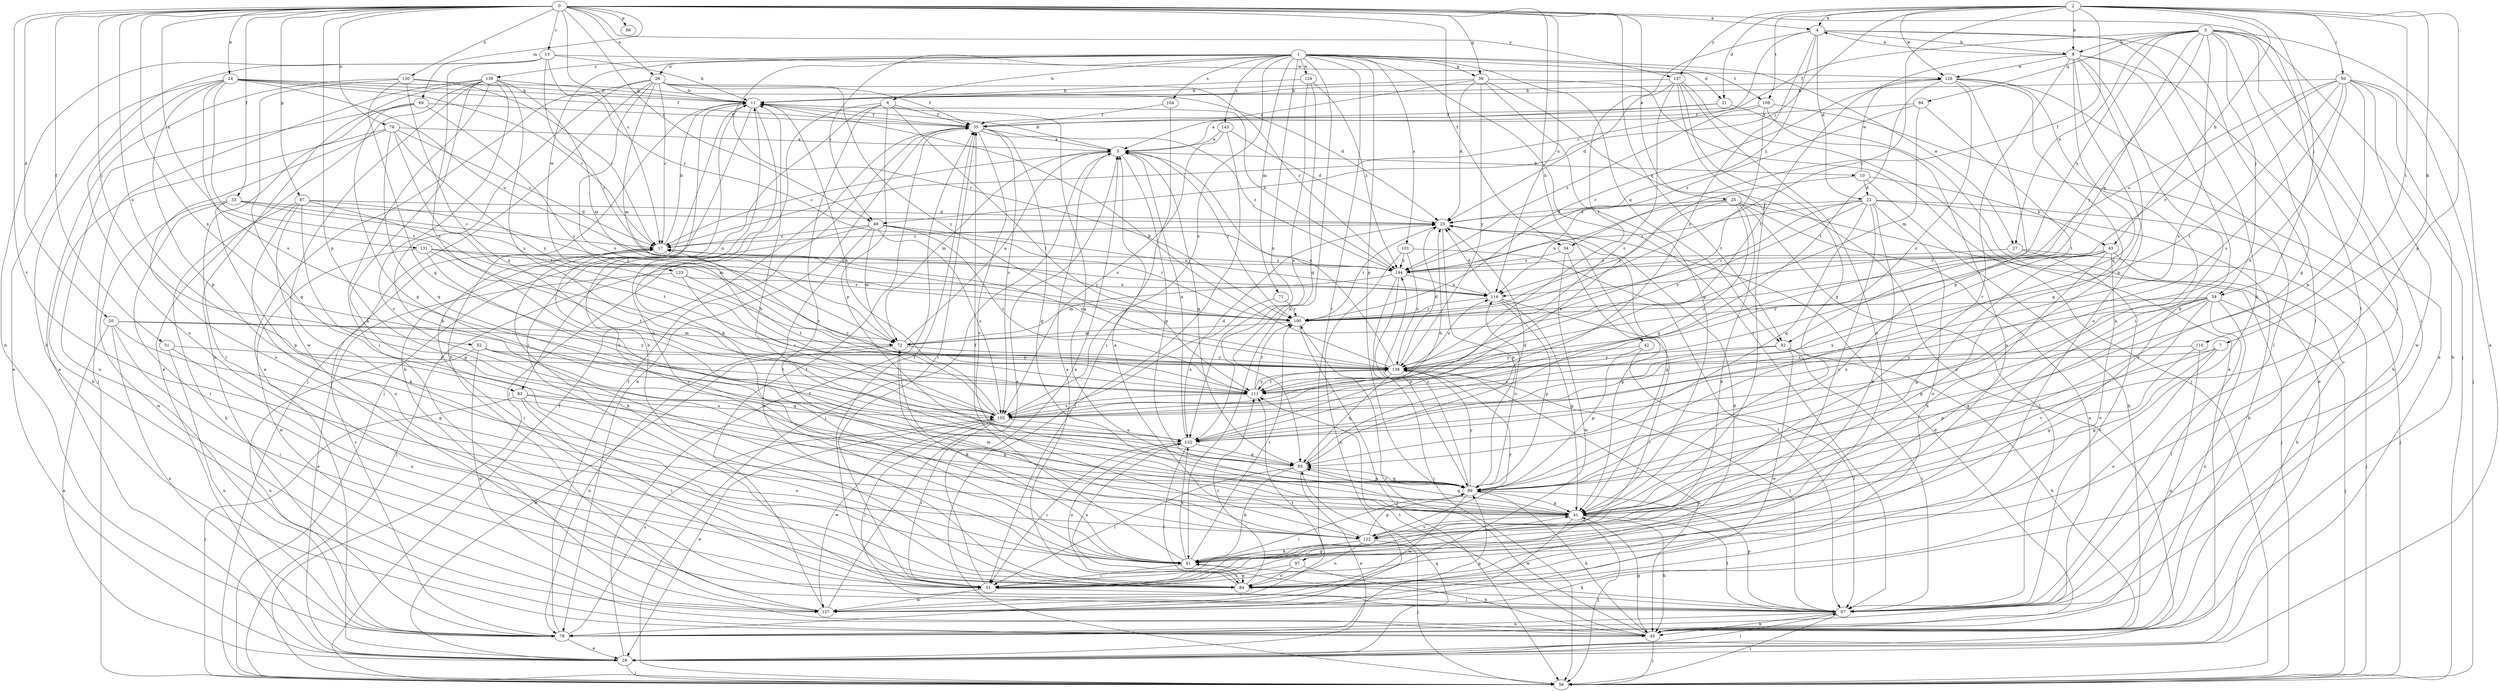 strict digraph  {
0;
1;
2;
3;
4;
5;
6;
7;
8;
10;
11;
13;
17;
20;
21;
22;
23;
24;
25;
26;
27;
29;
31;
33;
34;
35;
39;
41;
42;
43;
45;
49;
50;
51;
52;
54;
56;
61;
67;
69;
71;
72;
76;
78;
83;
84;
86;
87;
89;
92;
94;
95;
97;
100;
101;
104;
105;
109;
110;
111;
116;
122;
123;
124;
126;
127;
130;
131;
132;
137;
138;
139;
143;
144;
0 -> 4  [label=a];
0 -> 13  [label=c];
0 -> 17  [label=c];
0 -> 20  [label=d];
0 -> 24  [label=e];
0 -> 25  [label=e];
0 -> 26  [label=e];
0 -> 31  [label=f];
0 -> 33  [label=f];
0 -> 34  [label=f];
0 -> 39  [label=g];
0 -> 42  [label=h];
0 -> 49  [label=i];
0 -> 52  [label=j];
0 -> 67  [label=l];
0 -> 69  [label=m];
0 -> 76  [label=n];
0 -> 83  [label=o];
0 -> 86  [label=p];
0 -> 87  [label=p];
0 -> 89  [label=p];
0 -> 92  [label=q];
0 -> 116  [label=u];
0 -> 122  [label=v];
0 -> 130  [label=x];
0 -> 131  [label=x];
0 -> 132  [label=x];
0 -> 137  [label=y];
1 -> 6  [label=b];
1 -> 21  [label=d];
1 -> 26  [label=e];
1 -> 27  [label=e];
1 -> 39  [label=g];
1 -> 49  [label=i];
1 -> 61  [label=k];
1 -> 67  [label=l];
1 -> 71  [label=m];
1 -> 89  [label=p];
1 -> 92  [label=q];
1 -> 97  [label=r];
1 -> 100  [label=r];
1 -> 101  [label=s];
1 -> 104  [label=s];
1 -> 105  [label=s];
1 -> 109  [label=t];
1 -> 123  [label=w];
1 -> 124  [label=w];
1 -> 132  [label=x];
1 -> 139  [label=z];
1 -> 143  [label=z];
2 -> 4  [label=a];
2 -> 7  [label=b];
2 -> 8  [label=b];
2 -> 21  [label=d];
2 -> 34  [label=f];
2 -> 43  [label=h];
2 -> 49  [label=i];
2 -> 50  [label=i];
2 -> 54  [label=j];
2 -> 89  [label=p];
2 -> 100  [label=r];
2 -> 109  [label=t];
2 -> 110  [label=t];
2 -> 126  [label=w];
2 -> 137  [label=y];
3 -> 8  [label=b];
3 -> 27  [label=e];
3 -> 29  [label=e];
3 -> 35  [label=f];
3 -> 41  [label=g];
3 -> 51  [label=i];
3 -> 54  [label=j];
3 -> 56  [label=j];
3 -> 67  [label=l];
3 -> 92  [label=q];
3 -> 94  [label=q];
3 -> 116  [label=u];
3 -> 132  [label=x];
3 -> 138  [label=y];
4 -> 8  [label=b];
4 -> 17  [label=c];
4 -> 22  [label=d];
4 -> 61  [label=k];
4 -> 67  [label=l];
4 -> 105  [label=s];
4 -> 111  [label=t];
4 -> 144  [label=z];
5 -> 10  [label=b];
5 -> 11  [label=b];
5 -> 17  [label=c];
5 -> 56  [label=j];
5 -> 72  [label=m];
5 -> 89  [label=p];
5 -> 95  [label=q];
5 -> 100  [label=r];
6 -> 35  [label=f];
6 -> 41  [label=g];
6 -> 56  [label=j];
6 -> 83  [label=o];
6 -> 89  [label=p];
6 -> 111  [label=t];
6 -> 122  [label=v];
7 -> 41  [label=g];
7 -> 84  [label=o];
7 -> 89  [label=p];
7 -> 138  [label=y];
8 -> 4  [label=a];
8 -> 29  [label=e];
8 -> 51  [label=i];
8 -> 61  [label=k];
8 -> 84  [label=o];
8 -> 89  [label=p];
8 -> 95  [label=q];
8 -> 111  [label=t];
8 -> 122  [label=v];
8 -> 126  [label=w];
10 -> 22  [label=d];
10 -> 43  [label=h];
10 -> 45  [label=h];
10 -> 126  [label=w];
10 -> 132  [label=x];
11 -> 35  [label=f];
11 -> 51  [label=i];
11 -> 56  [label=j];
11 -> 61  [label=k];
13 -> 11  [label=b];
13 -> 45  [label=h];
13 -> 78  [label=n];
13 -> 100  [label=r];
13 -> 105  [label=s];
13 -> 126  [label=w];
13 -> 144  [label=z];
17 -> 11  [label=b];
17 -> 51  [label=i];
17 -> 61  [label=k];
17 -> 100  [label=r];
17 -> 144  [label=z];
20 -> 29  [label=e];
20 -> 41  [label=g];
20 -> 51  [label=i];
20 -> 72  [label=m];
20 -> 78  [label=n];
20 -> 138  [label=y];
21 -> 5  [label=a];
21 -> 29  [label=e];
21 -> 35  [label=f];
22 -> 23  [label=d];
22 -> 45  [label=h];
22 -> 56  [label=j];
22 -> 61  [label=k];
22 -> 84  [label=o];
22 -> 95  [label=q];
22 -> 100  [label=r];
22 -> 122  [label=v];
22 -> 138  [label=y];
22 -> 144  [label=z];
23 -> 17  [label=c];
23 -> 41  [label=g];
23 -> 89  [label=p];
23 -> 100  [label=r];
24 -> 11  [label=b];
24 -> 17  [label=c];
24 -> 23  [label=d];
24 -> 29  [label=e];
24 -> 35  [label=f];
24 -> 84  [label=o];
24 -> 89  [label=p];
24 -> 105  [label=s];
24 -> 111  [label=t];
24 -> 116  [label=u];
25 -> 23  [label=d];
25 -> 56  [label=j];
25 -> 61  [label=k];
25 -> 67  [label=l];
25 -> 78  [label=n];
25 -> 95  [label=q];
25 -> 100  [label=r];
25 -> 116  [label=u];
26 -> 11  [label=b];
26 -> 17  [label=c];
26 -> 29  [label=e];
26 -> 35  [label=f];
26 -> 56  [label=j];
26 -> 61  [label=k];
26 -> 72  [label=m];
26 -> 105  [label=s];
26 -> 138  [label=y];
26 -> 144  [label=z];
27 -> 56  [label=j];
27 -> 67  [label=l];
27 -> 144  [label=z];
29 -> 35  [label=f];
29 -> 56  [label=j];
29 -> 67  [label=l];
29 -> 95  [label=q];
31 -> 78  [label=n];
31 -> 84  [label=o];
31 -> 138  [label=y];
33 -> 17  [label=c];
33 -> 23  [label=d];
33 -> 51  [label=i];
33 -> 72  [label=m];
33 -> 89  [label=p];
33 -> 127  [label=w];
34 -> 41  [label=g];
34 -> 127  [label=w];
34 -> 144  [label=z];
35 -> 5  [label=a];
35 -> 41  [label=g];
35 -> 51  [label=i];
35 -> 78  [label=n];
35 -> 105  [label=s];
35 -> 122  [label=v];
35 -> 144  [label=z];
39 -> 5  [label=a];
39 -> 11  [label=b];
39 -> 23  [label=d];
39 -> 29  [label=e];
39 -> 41  [label=g];
39 -> 56  [label=j];
39 -> 138  [label=y];
41 -> 11  [label=b];
41 -> 17  [label=c];
41 -> 45  [label=h];
41 -> 56  [label=j];
41 -> 67  [label=l];
41 -> 95  [label=q];
41 -> 122  [label=v];
41 -> 127  [label=w];
42 -> 67  [label=l];
42 -> 89  [label=p];
42 -> 138  [label=y];
43 -> 41  [label=g];
43 -> 45  [label=h];
43 -> 61  [label=k];
43 -> 84  [label=o];
43 -> 132  [label=x];
43 -> 138  [label=y];
43 -> 144  [label=z];
45 -> 11  [label=b];
45 -> 23  [label=d];
45 -> 41  [label=g];
45 -> 56  [label=j];
45 -> 100  [label=r];
45 -> 111  [label=t];
49 -> 17  [label=c];
49 -> 56  [label=j];
49 -> 72  [label=m];
49 -> 84  [label=o];
49 -> 100  [label=r];
49 -> 105  [label=s];
49 -> 111  [label=t];
49 -> 116  [label=u];
50 -> 11  [label=b];
50 -> 45  [label=h];
50 -> 56  [label=j];
50 -> 89  [label=p];
50 -> 100  [label=r];
50 -> 105  [label=s];
50 -> 111  [label=t];
50 -> 116  [label=u];
50 -> 127  [label=w];
50 -> 132  [label=x];
51 -> 5  [label=a];
51 -> 23  [label=d];
51 -> 35  [label=f];
51 -> 41  [label=g];
51 -> 67  [label=l];
51 -> 127  [label=w];
52 -> 78  [label=n];
52 -> 95  [label=q];
52 -> 111  [label=t];
52 -> 127  [label=w];
52 -> 138  [label=y];
54 -> 41  [label=g];
54 -> 56  [label=j];
54 -> 67  [label=l];
54 -> 78  [label=n];
54 -> 89  [label=p];
54 -> 100  [label=r];
54 -> 105  [label=s];
54 -> 122  [label=v];
54 -> 132  [label=x];
56 -> 35  [label=f];
61 -> 11  [label=b];
61 -> 35  [label=f];
61 -> 51  [label=i];
61 -> 84  [label=o];
61 -> 100  [label=r];
61 -> 132  [label=x];
67 -> 45  [label=h];
67 -> 56  [label=j];
67 -> 61  [label=k];
67 -> 78  [label=n];
67 -> 89  [label=p];
69 -> 35  [label=f];
69 -> 67  [label=l];
69 -> 78  [label=n];
69 -> 89  [label=p];
69 -> 138  [label=y];
71 -> 100  [label=r];
71 -> 132  [label=x];
72 -> 5  [label=a];
72 -> 29  [label=e];
72 -> 61  [label=k];
72 -> 78  [label=n];
72 -> 138  [label=y];
76 -> 5  [label=a];
76 -> 17  [label=c];
76 -> 45  [label=h];
76 -> 84  [label=o];
76 -> 95  [label=q];
76 -> 111  [label=t];
76 -> 138  [label=y];
78 -> 17  [label=c];
78 -> 29  [label=e];
78 -> 35  [label=f];
78 -> 89  [label=p];
78 -> 105  [label=s];
83 -> 41  [label=g];
83 -> 51  [label=i];
83 -> 56  [label=j];
83 -> 84  [label=o];
83 -> 105  [label=s];
84 -> 5  [label=a];
84 -> 11  [label=b];
84 -> 111  [label=t];
84 -> 132  [label=x];
87 -> 23  [label=d];
87 -> 41  [label=g];
87 -> 45  [label=h];
87 -> 61  [label=k];
87 -> 84  [label=o];
87 -> 100  [label=r];
87 -> 111  [label=t];
89 -> 41  [label=g];
89 -> 45  [label=h];
89 -> 51  [label=i];
89 -> 95  [label=q];
89 -> 116  [label=u];
89 -> 127  [label=w];
89 -> 138  [label=y];
89 -> 144  [label=z];
92 -> 45  [label=h];
92 -> 67  [label=l];
92 -> 105  [label=s];
92 -> 127  [label=w];
92 -> 138  [label=y];
94 -> 35  [label=f];
94 -> 72  [label=m];
94 -> 111  [label=t];
94 -> 144  [label=z];
95 -> 23  [label=d];
95 -> 29  [label=e];
95 -> 51  [label=i];
95 -> 61  [label=k];
95 -> 89  [label=p];
97 -> 45  [label=h];
97 -> 51  [label=i];
97 -> 84  [label=o];
100 -> 56  [label=j];
100 -> 72  [label=m];
101 -> 67  [label=l];
101 -> 78  [label=n];
101 -> 138  [label=y];
101 -> 144  [label=z];
104 -> 35  [label=f];
104 -> 51  [label=i];
105 -> 11  [label=b];
105 -> 17  [label=c];
105 -> 23  [label=d];
105 -> 29  [label=e];
105 -> 51  [label=i];
105 -> 67  [label=l];
105 -> 127  [label=w];
105 -> 132  [label=x];
109 -> 35  [label=f];
109 -> 45  [label=h];
109 -> 84  [label=o];
109 -> 111  [label=t];
109 -> 144  [label=z];
110 -> 41  [label=g];
110 -> 78  [label=n];
110 -> 138  [label=y];
111 -> 100  [label=r];
111 -> 105  [label=s];
111 -> 138  [label=y];
116 -> 23  [label=d];
116 -> 41  [label=g];
116 -> 51  [label=i];
116 -> 89  [label=p];
116 -> 100  [label=r];
122 -> 5  [label=a];
122 -> 56  [label=j];
122 -> 61  [label=k];
122 -> 72  [label=m];
122 -> 84  [label=o];
122 -> 89  [label=p];
122 -> 138  [label=y];
123 -> 29  [label=e];
123 -> 105  [label=s];
123 -> 111  [label=t];
123 -> 116  [label=u];
124 -> 11  [label=b];
124 -> 95  [label=q];
124 -> 132  [label=x];
124 -> 144  [label=z];
126 -> 11  [label=b];
126 -> 41  [label=g];
126 -> 61  [label=k];
126 -> 67  [label=l];
126 -> 89  [label=p];
126 -> 100  [label=r];
126 -> 105  [label=s];
126 -> 111  [label=t];
127 -> 5  [label=a];
127 -> 11  [label=b];
127 -> 35  [label=f];
127 -> 111  [label=t];
130 -> 11  [label=b];
130 -> 17  [label=c];
130 -> 29  [label=e];
130 -> 41  [label=g];
130 -> 95  [label=q];
130 -> 132  [label=x];
131 -> 100  [label=r];
131 -> 111  [label=t];
131 -> 127  [label=w];
131 -> 132  [label=x];
131 -> 144  [label=z];
132 -> 5  [label=a];
132 -> 23  [label=d];
132 -> 51  [label=i];
132 -> 67  [label=l];
132 -> 84  [label=o];
132 -> 95  [label=q];
137 -> 11  [label=b];
137 -> 23  [label=d];
137 -> 29  [label=e];
137 -> 41  [label=g];
137 -> 84  [label=o];
137 -> 105  [label=s];
137 -> 122  [label=v];
138 -> 5  [label=a];
138 -> 11  [label=b];
138 -> 17  [label=c];
138 -> 23  [label=d];
138 -> 45  [label=h];
138 -> 67  [label=l];
138 -> 95  [label=q];
138 -> 111  [label=t];
138 -> 116  [label=u];
139 -> 11  [label=b];
139 -> 29  [label=e];
139 -> 56  [label=j];
139 -> 61  [label=k];
139 -> 67  [label=l];
139 -> 72  [label=m];
139 -> 78  [label=n];
139 -> 105  [label=s];
139 -> 122  [label=v];
139 -> 127  [label=w];
143 -> 5  [label=a];
143 -> 23  [label=d];
143 -> 56  [label=j];
143 -> 105  [label=s];
144 -> 11  [label=b];
144 -> 56  [label=j];
144 -> 72  [label=m];
144 -> 89  [label=p];
144 -> 116  [label=u];
}
